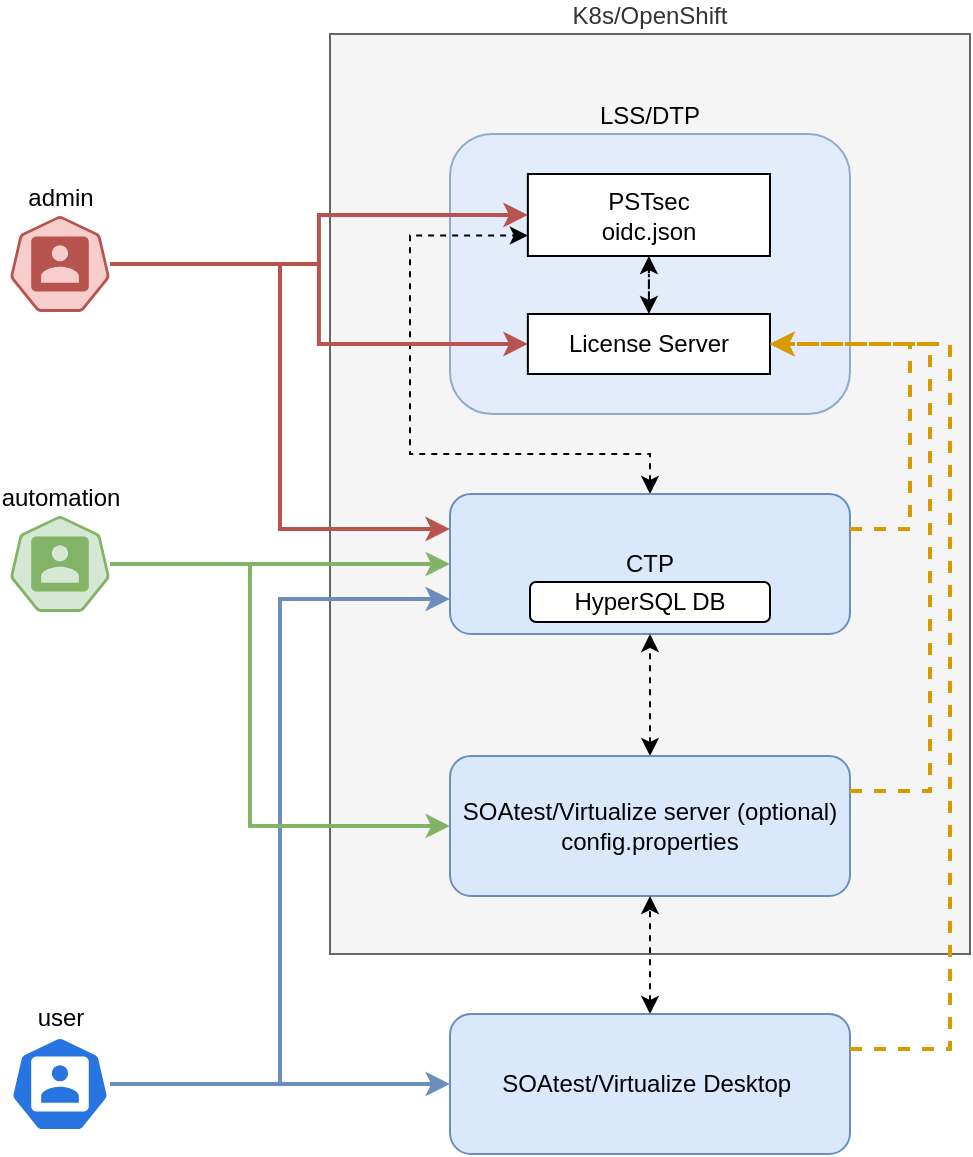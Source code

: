 <mxfile version="26.1.1">
  <diagram name="Page-1" id="xfao6fuQPVH5N2smwf6X">
    <mxGraphModel dx="1434" dy="738" grid="1" gridSize="10" guides="1" tooltips="1" connect="1" arrows="1" fold="1" page="1" pageScale="1" pageWidth="850" pageHeight="1100" math="0" shadow="0">
      <root>
        <mxCell id="0" />
        <mxCell id="1" parent="0" />
        <mxCell id="hnI2erdS7724vrodKMkM-1" value="K8s/OpenShift" style="rounded=0;whiteSpace=wrap;html=1;fillColor=#f5f5f5;fontColor=#333333;strokeColor=#666666;labelPosition=center;verticalLabelPosition=top;align=center;verticalAlign=bottom;" vertex="1" parent="1">
          <mxGeometry x="260" y="270" width="320" height="460" as="geometry" />
        </mxCell>
        <mxCell id="e06p3Hk24R48uFPyvANo-5" value="LSS/DTP" style="rounded=1;whiteSpace=wrap;html=1;labelPosition=center;verticalLabelPosition=top;align=center;verticalAlign=bottom;opacity=70;fillColor=#dae8fc;strokeColor=#6c8ebf;" parent="1" vertex="1">
          <mxGeometry x="320" y="320" width="200" height="140" as="geometry" />
        </mxCell>
        <mxCell id="e06p3Hk24R48uFPyvANo-6" style="edgeStyle=orthogonalEdgeStyle;rounded=0;orthogonalLoop=1;jettySize=auto;html=1;entryX=0;entryY=0.75;entryDx=0;entryDy=0;startArrow=classic;startFill=1;dashed=1;strokeWidth=1;" parent="1" source="e06p3Hk24R48uFPyvANo-9" target="e06p3Hk24R48uFPyvANo-25" edge="1">
          <mxGeometry relative="1" as="geometry">
            <Array as="points">
              <mxPoint x="420" y="480" />
              <mxPoint x="300" y="480" />
              <mxPoint x="300" y="371" />
            </Array>
          </mxGeometry>
        </mxCell>
        <mxCell id="e06p3Hk24R48uFPyvANo-9" value="CTP" style="rounded=1;whiteSpace=wrap;html=1;fillColor=#dae8fc;strokeColor=#6c8ebf;" parent="1" vertex="1">
          <mxGeometry x="320" y="500" width="200" height="70" as="geometry" />
        </mxCell>
        <mxCell id="e06p3Hk24R48uFPyvANo-12" style="edgeStyle=orthogonalEdgeStyle;rounded=0;orthogonalLoop=1;jettySize=auto;html=1;entryX=0.5;entryY=1;entryDx=0;entryDy=0;startArrow=classic;startFill=1;dashed=1;strokeWidth=1;" parent="1" source="e06p3Hk24R48uFPyvANo-13" target="e06p3Hk24R48uFPyvANo-9" edge="1">
          <mxGeometry relative="1" as="geometry" />
        </mxCell>
        <mxCell id="e06p3Hk24R48uFPyvANo-13" value="SOAtest/Virtualize server (optional)&lt;div&gt;&lt;div&gt;&lt;div&gt;config.properties&lt;/div&gt;&lt;/div&gt;&lt;/div&gt;" style="rounded=1;whiteSpace=wrap;html=1;fillColor=#dae8fc;strokeColor=#6c8ebf;" parent="1" vertex="1">
          <mxGeometry x="320" y="631" width="200" height="70" as="geometry" />
        </mxCell>
        <mxCell id="e06p3Hk24R48uFPyvANo-15" style="edgeStyle=orthogonalEdgeStyle;rounded=0;orthogonalLoop=1;jettySize=auto;html=1;entryX=0;entryY=0.75;entryDx=0;entryDy=0;fillColor=#dae8fc;strokeColor=#6c8ebf;strokeWidth=2;" parent="1" source="e06p3Hk24R48uFPyvANo-16" target="e06p3Hk24R48uFPyvANo-9" edge="1">
          <mxGeometry relative="1" as="geometry" />
        </mxCell>
        <mxCell id="e06p3Hk24R48uFPyvANo-16" value="user" style="aspect=fixed;sketch=0;html=1;dashed=0;whitespace=wrap;fillColor=#2875E2;strokeColor=#ffffff;points=[[0.005,0.63,0],[0.1,0.2,0],[0.9,0.2,0],[0.5,0,0],[0.995,0.63,0],[0.72,0.99,0],[0.5,1,0],[0.28,0.99,0]];shape=mxgraph.kubernetes.icon2;prIcon=user;labelPosition=center;verticalLabelPosition=top;align=center;verticalAlign=bottom;" parent="1" vertex="1">
          <mxGeometry x="100" y="771" width="50" height="48" as="geometry" />
        </mxCell>
        <mxCell id="e06p3Hk24R48uFPyvANo-17" style="edgeStyle=orthogonalEdgeStyle;rounded=0;orthogonalLoop=1;jettySize=auto;html=1;entryX=0;entryY=0.5;entryDx=0;entryDy=0;fillColor=#f8cecc;strokeColor=#b85450;strokeWidth=2;" parent="1" source="e06p3Hk24R48uFPyvANo-20" target="e06p3Hk24R48uFPyvANo-25" edge="1">
          <mxGeometry relative="1" as="geometry" />
        </mxCell>
        <mxCell id="e06p3Hk24R48uFPyvANo-18" style="edgeStyle=orthogonalEdgeStyle;rounded=0;orthogonalLoop=1;jettySize=auto;html=1;entryX=0;entryY=0.5;entryDx=0;entryDy=0;fillColor=#f8cecc;strokeColor=#b85450;strokeWidth=2;" parent="1" source="e06p3Hk24R48uFPyvANo-20" target="e06p3Hk24R48uFPyvANo-24" edge="1">
          <mxGeometry relative="1" as="geometry" />
        </mxCell>
        <mxCell id="e06p3Hk24R48uFPyvANo-19" style="edgeStyle=orthogonalEdgeStyle;rounded=0;orthogonalLoop=1;jettySize=auto;html=1;entryX=0;entryY=0.25;entryDx=0;entryDy=0;fillColor=#f8cecc;strokeColor=#b85450;strokeWidth=2;" parent="1" source="e06p3Hk24R48uFPyvANo-20" target="e06p3Hk24R48uFPyvANo-9" edge="1">
          <mxGeometry relative="1" as="geometry" />
        </mxCell>
        <mxCell id="e06p3Hk24R48uFPyvANo-20" value="admin" style="aspect=fixed;sketch=0;html=1;dashed=0;whitespace=wrap;fillColor=#f8cecc;strokeColor=#b85450;points=[[0.005,0.63,0],[0.1,0.2,0],[0.9,0.2,0],[0.5,0,0],[0.995,0.63,0],[0.72,0.99,0],[0.5,1,0],[0.28,0.99,0]];shape=mxgraph.kubernetes.icon2;prIcon=user;labelPosition=center;verticalLabelPosition=top;align=center;verticalAlign=bottom;" parent="1" vertex="1">
          <mxGeometry x="100" y="361" width="50" height="48" as="geometry" />
        </mxCell>
        <mxCell id="e06p3Hk24R48uFPyvANo-21" style="edgeStyle=orthogonalEdgeStyle;rounded=0;orthogonalLoop=1;jettySize=auto;html=1;fillColor=#fff2cc;strokeColor=#000000;dashed=1;startArrow=classic;startFill=1;" parent="1" source="e06p3Hk24R48uFPyvANo-24" target="e06p3Hk24R48uFPyvANo-25" edge="1">
          <mxGeometry relative="1" as="geometry" />
        </mxCell>
        <mxCell id="e06p3Hk24R48uFPyvANo-24" value="License Server" style="rounded=0;whiteSpace=wrap;html=1;" parent="1" vertex="1">
          <mxGeometry x="358.93" y="410" width="121.07" height="30" as="geometry" />
        </mxCell>
        <mxCell id="e06p3Hk24R48uFPyvANo-25" value="PSTsec&lt;div&gt;oidc.json&lt;/div&gt;" style="rounded=0;whiteSpace=wrap;html=1;" parent="1" vertex="1">
          <mxGeometry x="358.93" y="340" width="121.07" height="41" as="geometry" />
        </mxCell>
        <mxCell id="e06p3Hk24R48uFPyvANo-26" style="edgeStyle=orthogonalEdgeStyle;rounded=0;orthogonalLoop=1;jettySize=auto;html=1;entryX=0;entryY=0.5;entryDx=0;entryDy=0;fillColor=#dae8fc;strokeColor=#6c8ebf;strokeWidth=2;" parent="1" source="e06p3Hk24R48uFPyvANo-16" target="e06p3Hk24R48uFPyvANo-34" edge="1">
          <mxGeometry relative="1" as="geometry">
            <Array as="points" />
          </mxGeometry>
        </mxCell>
        <mxCell id="e06p3Hk24R48uFPyvANo-27" style="edgeStyle=orthogonalEdgeStyle;rounded=0;orthogonalLoop=1;jettySize=auto;html=1;fillColor=#ffe6cc;strokeColor=#d79b00;strokeWidth=2;dashed=1;exitX=1;exitY=0.25;exitDx=0;exitDy=0;entryX=1;entryY=0.5;entryDx=0;entryDy=0;" parent="1" source="e06p3Hk24R48uFPyvANo-9" target="e06p3Hk24R48uFPyvANo-24" edge="1">
          <mxGeometry relative="1" as="geometry">
            <mxPoint x="450" y="500" as="sourcePoint" />
            <mxPoint x="450" y="440" as="targetPoint" />
            <Array as="points">
              <mxPoint x="550" y="518" />
              <mxPoint x="550" y="425" />
            </Array>
          </mxGeometry>
        </mxCell>
        <mxCell id="e06p3Hk24R48uFPyvANo-28" style="edgeStyle=orthogonalEdgeStyle;rounded=0;orthogonalLoop=1;jettySize=auto;html=1;entryX=0;entryY=0.5;entryDx=0;entryDy=0;fillColor=#d5e8d4;strokeColor=#82b366;strokeWidth=2;" parent="1" source="e06p3Hk24R48uFPyvANo-30" target="e06p3Hk24R48uFPyvANo-9" edge="1">
          <mxGeometry relative="1" as="geometry" />
        </mxCell>
        <mxCell id="e06p3Hk24R48uFPyvANo-29" style="edgeStyle=orthogonalEdgeStyle;rounded=0;orthogonalLoop=1;jettySize=auto;html=1;entryX=0;entryY=0.5;entryDx=0;entryDy=0;fillColor=#d5e8d4;strokeColor=#82b366;strokeWidth=2;" parent="1" source="e06p3Hk24R48uFPyvANo-30" target="e06p3Hk24R48uFPyvANo-13" edge="1">
          <mxGeometry relative="1" as="geometry">
            <Array as="points">
              <mxPoint x="220" y="535" />
              <mxPoint x="220" y="666" />
            </Array>
          </mxGeometry>
        </mxCell>
        <mxCell id="e06p3Hk24R48uFPyvANo-30" value="automation" style="aspect=fixed;sketch=0;html=1;dashed=0;whitespace=wrap;fillColor=#d5e8d4;strokeColor=#82b366;points=[[0.005,0.63,0],[0.1,0.2,0],[0.9,0.2,0],[0.5,0,0],[0.995,0.63,0],[0.72,0.99,0],[0.5,1,0],[0.28,0.99,0]];shape=mxgraph.kubernetes.icon2;prIcon=user;labelPosition=center;verticalLabelPosition=top;align=center;verticalAlign=bottom;" parent="1" vertex="1">
          <mxGeometry x="100" y="511" width="50" height="48" as="geometry" />
        </mxCell>
        <mxCell id="e06p3Hk24R48uFPyvANo-31" style="edgeStyle=orthogonalEdgeStyle;rounded=0;orthogonalLoop=1;jettySize=auto;html=1;entryX=0.5;entryY=1;entryDx=0;entryDy=0;dashed=1;startArrow=classic;startFill=1;strokeWidth=1;" parent="1" source="e06p3Hk24R48uFPyvANo-34" target="e06p3Hk24R48uFPyvANo-13" edge="1">
          <mxGeometry relative="1" as="geometry" />
        </mxCell>
        <mxCell id="e06p3Hk24R48uFPyvANo-34" value="SOAtest/Virtualize Desktop&amp;nbsp;" style="rounded=1;whiteSpace=wrap;html=1;fillColor=#dae8fc;strokeColor=#6c8ebf;" parent="1" vertex="1">
          <mxGeometry x="320" y="760" width="200" height="70" as="geometry" />
        </mxCell>
        <mxCell id="e06p3Hk24R48uFPyvANo-35" style="edgeStyle=orthogonalEdgeStyle;rounded=0;orthogonalLoop=1;jettySize=auto;html=1;fillColor=#ffe6cc;strokeColor=#d79b00;strokeWidth=2;dashed=1;entryX=1;entryY=0.5;entryDx=0;entryDy=0;exitX=1;exitY=0.25;exitDx=0;exitDy=0;" parent="1" source="e06p3Hk24R48uFPyvANo-13" target="e06p3Hk24R48uFPyvANo-24" edge="1">
          <mxGeometry relative="1" as="geometry">
            <mxPoint x="470" y="520" as="sourcePoint" />
            <mxPoint x="470" y="460" as="targetPoint" />
            <Array as="points">
              <mxPoint x="560" y="649" />
              <mxPoint x="560" y="425" />
            </Array>
          </mxGeometry>
        </mxCell>
        <mxCell id="e06p3Hk24R48uFPyvANo-36" style="edgeStyle=orthogonalEdgeStyle;rounded=0;orthogonalLoop=1;jettySize=auto;html=1;fillColor=#ffe6cc;strokeColor=#d79b00;strokeWidth=2;dashed=1;entryX=1;entryY=0.5;entryDx=0;entryDy=0;exitX=1;exitY=0.25;exitDx=0;exitDy=0;" parent="1" source="e06p3Hk24R48uFPyvANo-34" target="e06p3Hk24R48uFPyvANo-24" edge="1">
          <mxGeometry relative="1" as="geometry">
            <mxPoint x="530" y="659" as="sourcePoint" />
            <mxPoint x="490" y="435" as="targetPoint" />
            <Array as="points">
              <mxPoint x="570" y="778" />
              <mxPoint x="570" y="425" />
            </Array>
          </mxGeometry>
        </mxCell>
        <mxCell id="e06p3Hk24R48uFPyvANo-37" value="HyperSQL DB" style="rounded=1;whiteSpace=wrap;html=1;" parent="1" vertex="1">
          <mxGeometry x="360" y="544" width="120" height="20" as="geometry" />
        </mxCell>
      </root>
    </mxGraphModel>
  </diagram>
</mxfile>

